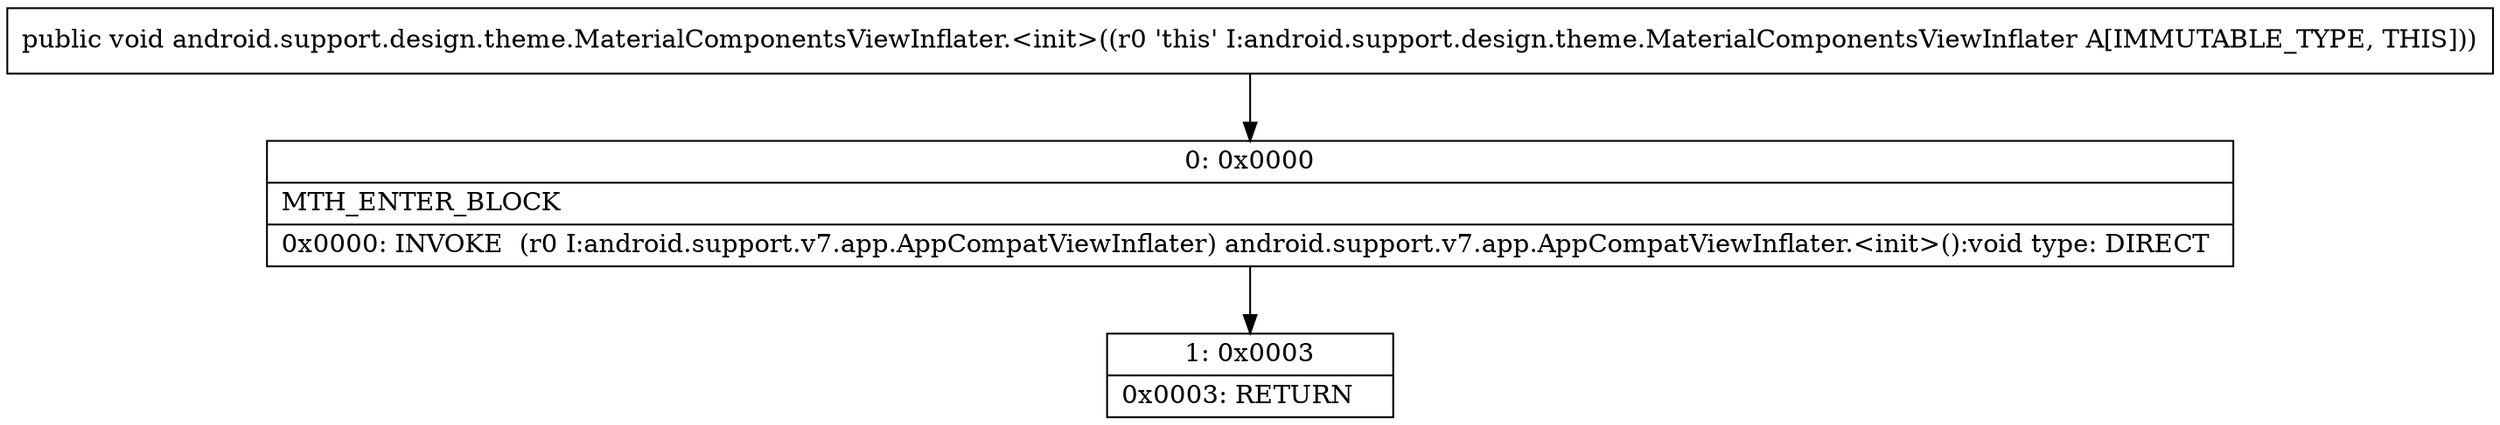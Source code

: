 digraph "CFG forandroid.support.design.theme.MaterialComponentsViewInflater.\<init\>()V" {
Node_0 [shape=record,label="{0\:\ 0x0000|MTH_ENTER_BLOCK\l|0x0000: INVOKE  (r0 I:android.support.v7.app.AppCompatViewInflater) android.support.v7.app.AppCompatViewInflater.\<init\>():void type: DIRECT \l}"];
Node_1 [shape=record,label="{1\:\ 0x0003|0x0003: RETURN   \l}"];
MethodNode[shape=record,label="{public void android.support.design.theme.MaterialComponentsViewInflater.\<init\>((r0 'this' I:android.support.design.theme.MaterialComponentsViewInflater A[IMMUTABLE_TYPE, THIS])) }"];
MethodNode -> Node_0;
Node_0 -> Node_1;
}

